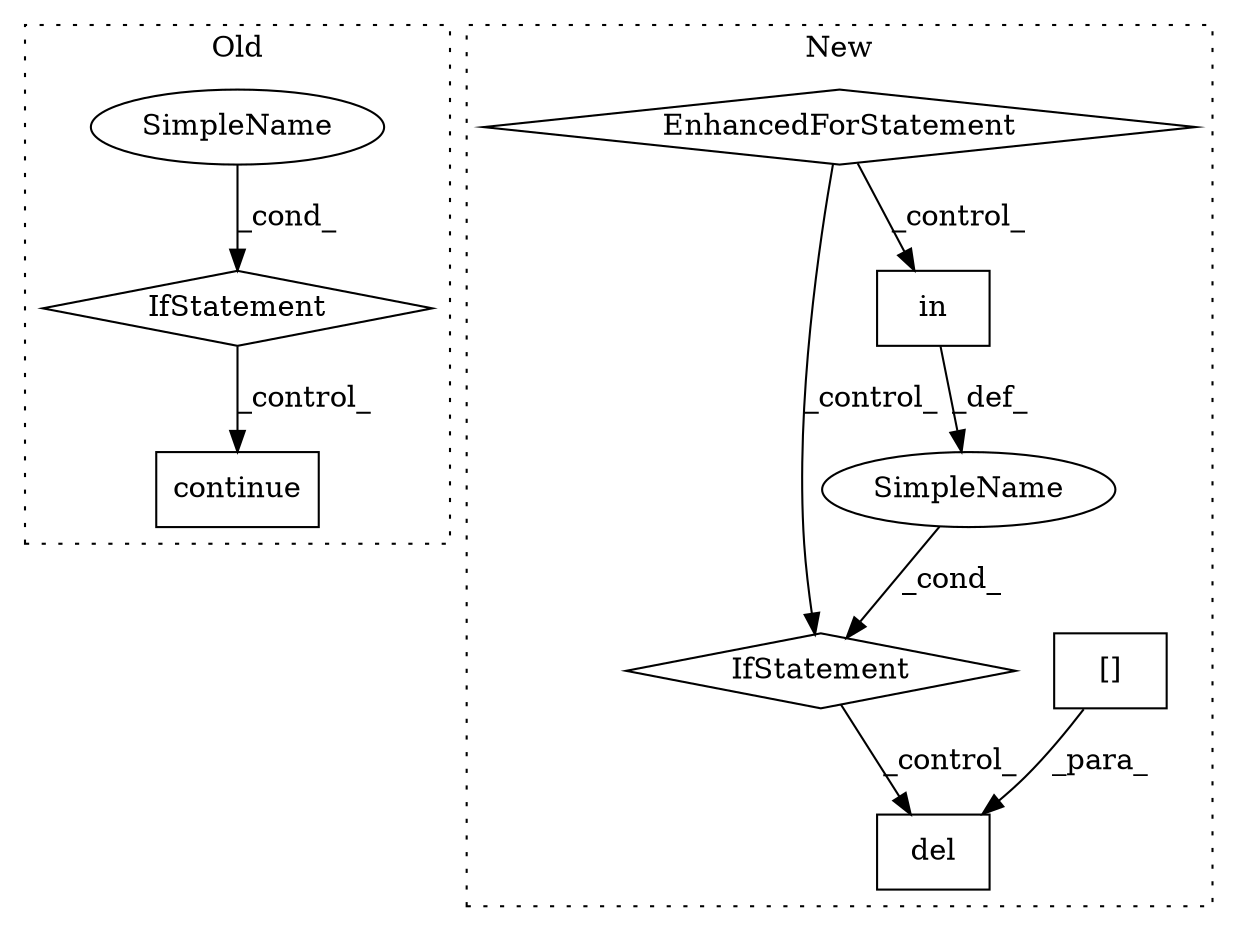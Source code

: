 digraph G {
subgraph cluster0 {
1 [label="continue" a="18" s="10203" l="9" shape="box"];
4 [label="IfStatement" a="25" s="10149,10189" l="12,2" shape="diamond"];
5 [label="SimpleName" a="42" s="" l="" shape="ellipse"];
label = "Old";
style="dotted";
}
subgraph cluster1 {
2 [label="del" a="32" s="14160,14177" l="4,1" shape="box"];
3 [label="[]" a="2" s="14164,14176" l="9,1" shape="box"];
6 [label="IfStatement" a="25" s="14106,14146" l="12,2" shape="diamond"];
7 [label="in" a="105" s="14118" l="28" shape="box"];
8 [label="SimpleName" a="42" s="" l="" shape="ellipse"];
9 [label="EnhancedForStatement" a="70" s="14019,14094" l="57,2" shape="diamond"];
label = "New";
style="dotted";
}
3 -> 2 [label="_para_"];
4 -> 1 [label="_control_"];
5 -> 4 [label="_cond_"];
6 -> 2 [label="_control_"];
7 -> 8 [label="_def_"];
8 -> 6 [label="_cond_"];
9 -> 6 [label="_control_"];
9 -> 7 [label="_control_"];
}